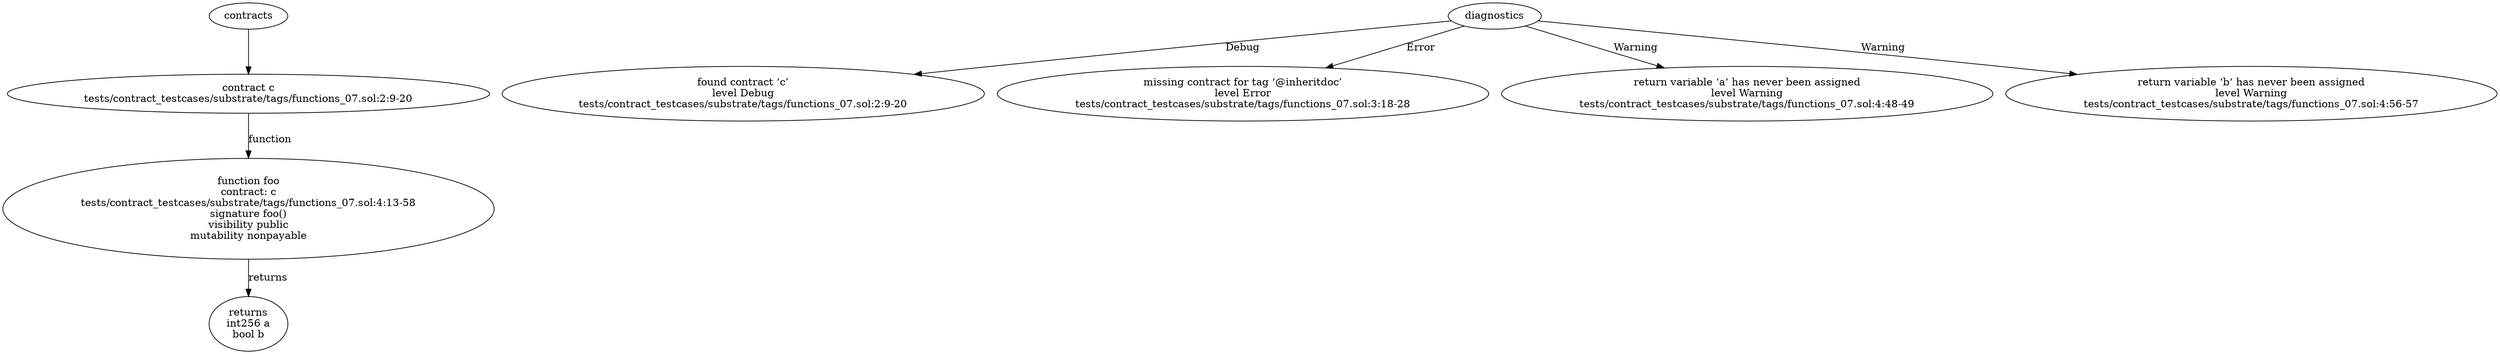 strict digraph "tests/contract_testcases/substrate/tags/functions_07.sol" {
	contract [label="contract c\ntests/contract_testcases/substrate/tags/functions_07.sol:2:9-20"]
	foo [label="function foo\ncontract: c\ntests/contract_testcases/substrate/tags/functions_07.sol:4:13-58\nsignature foo()\nvisibility public\nmutability nonpayable"]
	returns [label="returns\nint256 a\nbool b"]
	diagnostic [label="found contract ‘c’\nlevel Debug\ntests/contract_testcases/substrate/tags/functions_07.sol:2:9-20"]
	diagnostic_6 [label="missing contract for tag ‘@inheritdoc’\nlevel Error\ntests/contract_testcases/substrate/tags/functions_07.sol:3:18-28"]
	diagnostic_7 [label="return variable ‘a‘ has never been assigned\nlevel Warning\ntests/contract_testcases/substrate/tags/functions_07.sol:4:48-49"]
	diagnostic_8 [label="return variable ‘b‘ has never been assigned\nlevel Warning\ntests/contract_testcases/substrate/tags/functions_07.sol:4:56-57"]
	contracts -> contract
	contract -> foo [label="function"]
	foo -> returns [label="returns"]
	diagnostics -> diagnostic [label="Debug"]
	diagnostics -> diagnostic_6 [label="Error"]
	diagnostics -> diagnostic_7 [label="Warning"]
	diagnostics -> diagnostic_8 [label="Warning"]
}
